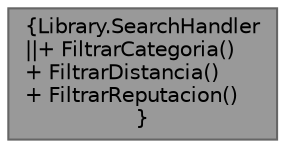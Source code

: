 digraph "Library.SearchHandler"
{
 // INTERACTIVE_SVG=YES
 // LATEX_PDF_SIZE
  bgcolor="transparent";
  edge [fontname=Helvetica,fontsize=10,labelfontname=Helvetica,labelfontsize=10];
  node [fontname=Helvetica,fontsize=10,shape=box,height=0.2,width=0.4];
  Node1 [label="{Library.SearchHandler\n||+ FiltrarCategoria()\l+ FiltrarDistancia()\l+ FiltrarReputacion()\l}",height=0.2,width=0.4,color="gray40", fillcolor="grey60", style="filled", fontcolor="black",tooltip=" "];
}
